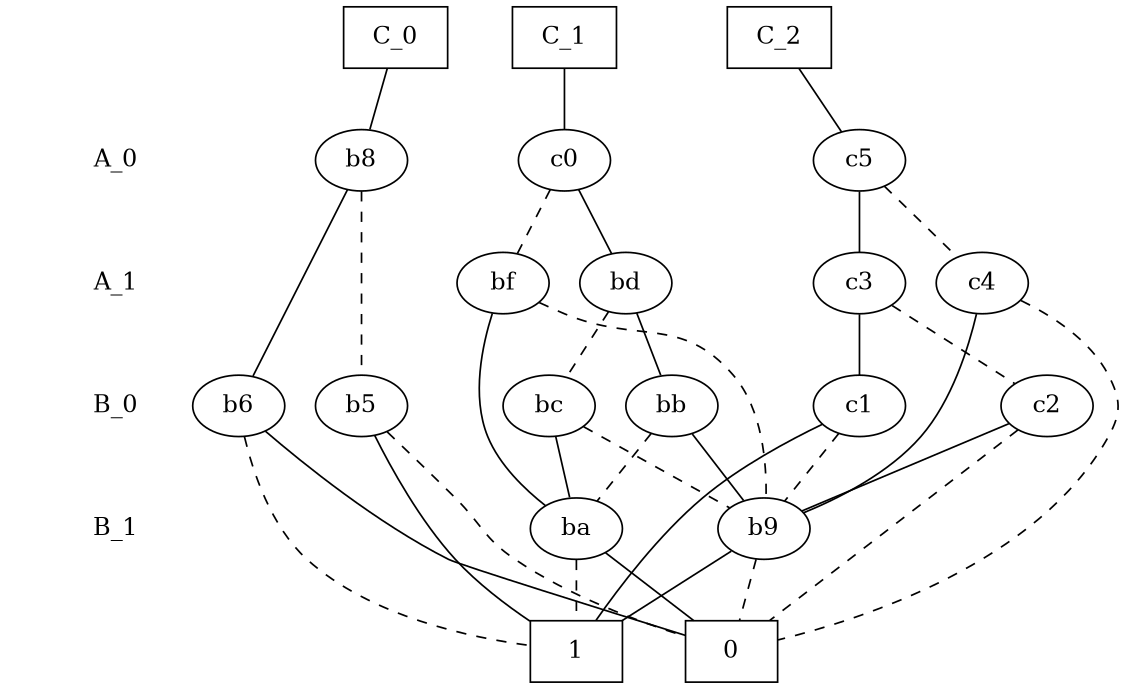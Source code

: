 digraph "DD" {
size = "7.5,10"
center = true;
edge [dir = none];
{ node [shape = plaintext];
  edge [style = invis];
  "CONST NODES" [style = invis];
" A_0 " -> " A_1 " -> " B_0 " -> " B_1 " -> "CONST NODES"; 
}
{ rank = same; node [shape = box]; edge [style = invis];
"  C_0  " -> "  C_1  " -> "  C_2  "; }
{ rank = same; " A_0 ";
"c5";
"b8";
"c0";
}
{ rank = same; " A_1 ";
"c3";
"bd";
"c4";
"bf";
}
{ rank = same; " B_0 ";
"b6";
"b5";
"c2";
"bc";
"c1";
"bb";
}
{ rank = same; " B_1 ";
"ba";
"b9";
}
{ rank = same; "CONST NODES";
{ node [shape = box]; "9e";
"9d";
}
}
"  C_0  " -> "b8" [style = solid];
"  C_1  " -> "c0" [style = solid];
"  C_2  " -> "c5" [style = solid];
"c5" -> "c3";
"c5" -> "c4" [style = dashed];
"b8" -> "b6";
"b8" -> "b5" [style = dashed];
"c0" -> "bd";
"c0" -> "bf" [style = dashed];
"c3" -> "c1";
"c3" -> "c2" [style = dashed];
"bd" -> "bb";
"bd" -> "bc" [style = dashed];
"c4" -> "b9";
"c4" -> "9e" [style = dashed];
"bf" -> "ba";
"bf" -> "b9" [style = dashed];
"b6" -> "9e";
"b6" -> "9d" [style = dashed];
"b5" -> "9d";
"b5" -> "9e" [style = dashed];
"c2" -> "b9";
"c2" -> "9e" [style = dashed];
"bc" -> "ba";
"bc" -> "b9" [style = dashed];
"c1" -> "9d";
"c1" -> "b9" [style = dashed];
"bb" -> "b9";
"bb" -> "ba" [style = dashed];
"ba" -> "9e";
"ba" -> "9d" [style = dashed];
"b9" -> "9d";
"b9" -> "9e" [style = dashed];
"9e" [label = "0"];
"9d" [label = "1"];
}
